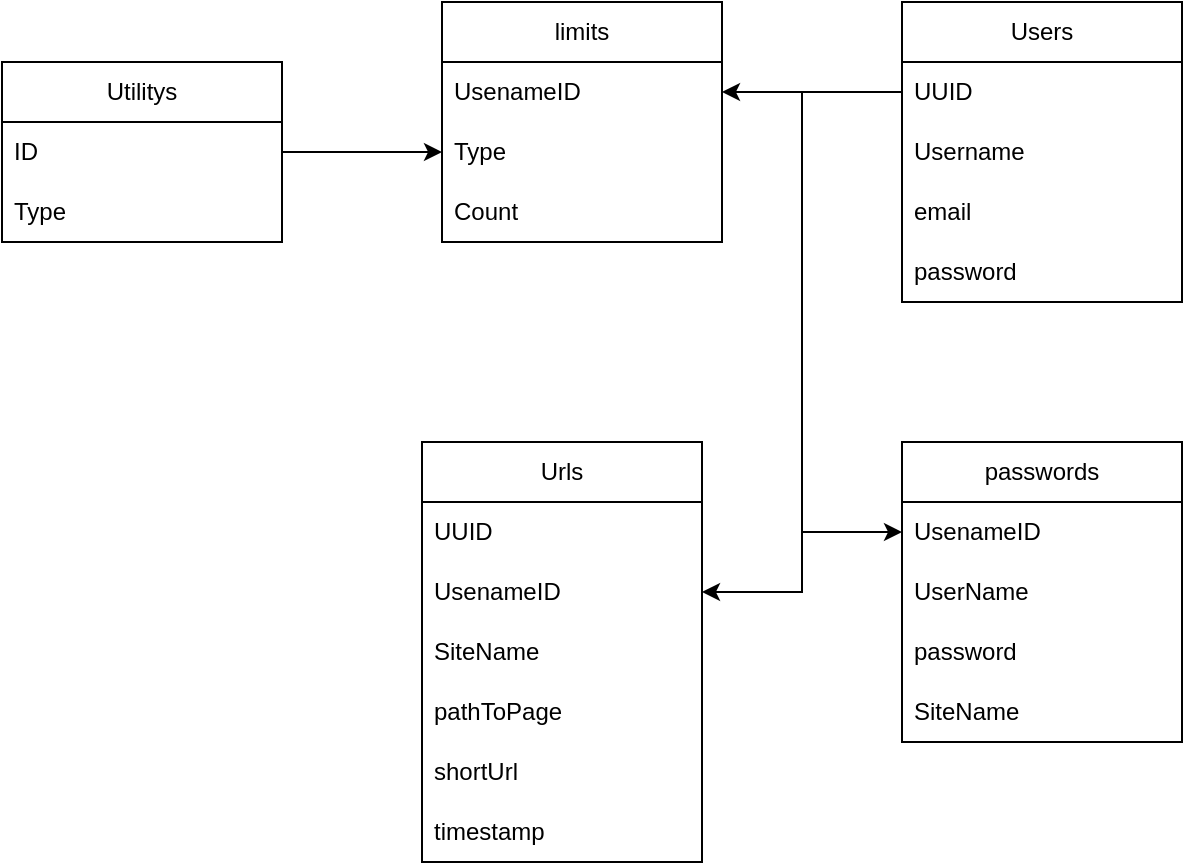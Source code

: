 <mxfile version="23.0.2" type="device">
  <diagram name="Страница — 1" id="IOwHWythTrx35zS156Wz">
    <mxGraphModel dx="1195" dy="697" grid="1" gridSize="10" guides="1" tooltips="1" connect="1" arrows="1" fold="1" page="1" pageScale="1" pageWidth="827" pageHeight="1169" math="0" shadow="0">
      <root>
        <mxCell id="0" />
        <mxCell id="1" parent="0" />
        <mxCell id="yqIvx_dTYtpZ2mVYw5tP-1" value="Users" style="swimlane;fontStyle=0;childLayout=stackLayout;horizontal=1;startSize=30;horizontalStack=0;resizeParent=1;resizeParentMax=0;resizeLast=0;collapsible=1;marginBottom=0;whiteSpace=wrap;html=1;" vertex="1" parent="1">
          <mxGeometry x="540" y="60" width="140" height="150" as="geometry" />
        </mxCell>
        <mxCell id="yqIvx_dTYtpZ2mVYw5tP-2" value="UUID" style="text;strokeColor=none;fillColor=none;align=left;verticalAlign=middle;spacingLeft=4;spacingRight=4;overflow=hidden;points=[[0,0.5],[1,0.5]];portConstraint=eastwest;rotatable=0;whiteSpace=wrap;html=1;" vertex="1" parent="yqIvx_dTYtpZ2mVYw5tP-1">
          <mxGeometry y="30" width="140" height="30" as="geometry" />
        </mxCell>
        <mxCell id="yqIvx_dTYtpZ2mVYw5tP-3" value="Username" style="text;strokeColor=none;fillColor=none;align=left;verticalAlign=middle;spacingLeft=4;spacingRight=4;overflow=hidden;points=[[0,0.5],[1,0.5]];portConstraint=eastwest;rotatable=0;whiteSpace=wrap;html=1;" vertex="1" parent="yqIvx_dTYtpZ2mVYw5tP-1">
          <mxGeometry y="60" width="140" height="30" as="geometry" />
        </mxCell>
        <mxCell id="yqIvx_dTYtpZ2mVYw5tP-4" value="email" style="text;strokeColor=none;fillColor=none;align=left;verticalAlign=middle;spacingLeft=4;spacingRight=4;overflow=hidden;points=[[0,0.5],[1,0.5]];portConstraint=eastwest;rotatable=0;whiteSpace=wrap;html=1;" vertex="1" parent="yqIvx_dTYtpZ2mVYw5tP-1">
          <mxGeometry y="90" width="140" height="30" as="geometry" />
        </mxCell>
        <mxCell id="yqIvx_dTYtpZ2mVYw5tP-5" value="password" style="text;strokeColor=none;fillColor=none;align=left;verticalAlign=middle;spacingLeft=4;spacingRight=4;overflow=hidden;points=[[0,0.5],[1,0.5]];portConstraint=eastwest;rotatable=0;whiteSpace=wrap;html=1;" vertex="1" parent="yqIvx_dTYtpZ2mVYw5tP-1">
          <mxGeometry y="120" width="140" height="30" as="geometry" />
        </mxCell>
        <mxCell id="yqIvx_dTYtpZ2mVYw5tP-7" value="limits" style="swimlane;fontStyle=0;childLayout=stackLayout;horizontal=1;startSize=30;horizontalStack=0;resizeParent=1;resizeParentMax=0;resizeLast=0;collapsible=1;marginBottom=0;whiteSpace=wrap;html=1;" vertex="1" parent="1">
          <mxGeometry x="310" y="60" width="140" height="120" as="geometry" />
        </mxCell>
        <mxCell id="yqIvx_dTYtpZ2mVYw5tP-8" value="UsenameID" style="text;strokeColor=none;fillColor=none;align=left;verticalAlign=middle;spacingLeft=4;spacingRight=4;overflow=hidden;points=[[0,0.5],[1,0.5]];portConstraint=eastwest;rotatable=0;whiteSpace=wrap;html=1;" vertex="1" parent="yqIvx_dTYtpZ2mVYw5tP-7">
          <mxGeometry y="30" width="140" height="30" as="geometry" />
        </mxCell>
        <mxCell id="yqIvx_dTYtpZ2mVYw5tP-12" value="Type" style="text;strokeColor=none;fillColor=none;align=left;verticalAlign=middle;spacingLeft=4;spacingRight=4;overflow=hidden;points=[[0,0.5],[1,0.5]];portConstraint=eastwest;rotatable=0;whiteSpace=wrap;html=1;" vertex="1" parent="yqIvx_dTYtpZ2mVYw5tP-7">
          <mxGeometry y="60" width="140" height="30" as="geometry" />
        </mxCell>
        <mxCell id="yqIvx_dTYtpZ2mVYw5tP-9" value="Count" style="text;strokeColor=none;fillColor=none;align=left;verticalAlign=middle;spacingLeft=4;spacingRight=4;overflow=hidden;points=[[0,0.5],[1,0.5]];portConstraint=eastwest;rotatable=0;whiteSpace=wrap;html=1;" vertex="1" parent="yqIvx_dTYtpZ2mVYw5tP-7">
          <mxGeometry y="90" width="140" height="30" as="geometry" />
        </mxCell>
        <mxCell id="yqIvx_dTYtpZ2mVYw5tP-13" style="edgeStyle=orthogonalEdgeStyle;rounded=0;orthogonalLoop=1;jettySize=auto;html=1;entryX=1;entryY=0.5;entryDx=0;entryDy=0;" edge="1" parent="1" source="yqIvx_dTYtpZ2mVYw5tP-2" target="yqIvx_dTYtpZ2mVYw5tP-8">
          <mxGeometry relative="1" as="geometry" />
        </mxCell>
        <mxCell id="yqIvx_dTYtpZ2mVYw5tP-14" value="Utilitys" style="swimlane;fontStyle=0;childLayout=stackLayout;horizontal=1;startSize=30;horizontalStack=0;resizeParent=1;resizeParentMax=0;resizeLast=0;collapsible=1;marginBottom=0;whiteSpace=wrap;html=1;" vertex="1" parent="1">
          <mxGeometry x="90" y="90" width="140" height="90" as="geometry" />
        </mxCell>
        <mxCell id="yqIvx_dTYtpZ2mVYw5tP-15" value="ID" style="text;strokeColor=none;fillColor=none;align=left;verticalAlign=middle;spacingLeft=4;spacingRight=4;overflow=hidden;points=[[0,0.5],[1,0.5]];portConstraint=eastwest;rotatable=0;whiteSpace=wrap;html=1;" vertex="1" parent="yqIvx_dTYtpZ2mVYw5tP-14">
          <mxGeometry y="30" width="140" height="30" as="geometry" />
        </mxCell>
        <mxCell id="yqIvx_dTYtpZ2mVYw5tP-16" value="Type" style="text;strokeColor=none;fillColor=none;align=left;verticalAlign=middle;spacingLeft=4;spacingRight=4;overflow=hidden;points=[[0,0.5],[1,0.5]];portConstraint=eastwest;rotatable=0;whiteSpace=wrap;html=1;" vertex="1" parent="yqIvx_dTYtpZ2mVYw5tP-14">
          <mxGeometry y="60" width="140" height="30" as="geometry" />
        </mxCell>
        <mxCell id="yqIvx_dTYtpZ2mVYw5tP-18" style="edgeStyle=orthogonalEdgeStyle;rounded=0;orthogonalLoop=1;jettySize=auto;html=1;entryX=0;entryY=0.5;entryDx=0;entryDy=0;" edge="1" parent="1" source="yqIvx_dTYtpZ2mVYw5tP-15" target="yqIvx_dTYtpZ2mVYw5tP-12">
          <mxGeometry relative="1" as="geometry" />
        </mxCell>
        <mxCell id="yqIvx_dTYtpZ2mVYw5tP-19" value="Urls" style="swimlane;fontStyle=0;childLayout=stackLayout;horizontal=1;startSize=30;horizontalStack=0;resizeParent=1;resizeParentMax=0;resizeLast=0;collapsible=1;marginBottom=0;whiteSpace=wrap;html=1;" vertex="1" parent="1">
          <mxGeometry x="300" y="280" width="140" height="210" as="geometry" />
        </mxCell>
        <mxCell id="yqIvx_dTYtpZ2mVYw5tP-24" value="UUID" style="text;strokeColor=none;fillColor=none;align=left;verticalAlign=middle;spacingLeft=4;spacingRight=4;overflow=hidden;points=[[0,0.5],[1,0.5]];portConstraint=eastwest;rotatable=0;whiteSpace=wrap;html=1;" vertex="1" parent="yqIvx_dTYtpZ2mVYw5tP-19">
          <mxGeometry y="30" width="140" height="30" as="geometry" />
        </mxCell>
        <mxCell id="yqIvx_dTYtpZ2mVYw5tP-20" value="UsenameID" style="text;strokeColor=none;fillColor=none;align=left;verticalAlign=middle;spacingLeft=4;spacingRight=4;overflow=hidden;points=[[0,0.5],[1,0.5]];portConstraint=eastwest;rotatable=0;whiteSpace=wrap;html=1;" vertex="1" parent="yqIvx_dTYtpZ2mVYw5tP-19">
          <mxGeometry y="60" width="140" height="30" as="geometry" />
        </mxCell>
        <mxCell id="yqIvx_dTYtpZ2mVYw5tP-21" value="SiteName" style="text;strokeColor=none;fillColor=none;align=left;verticalAlign=middle;spacingLeft=4;spacingRight=4;overflow=hidden;points=[[0,0.5],[1,0.5]];portConstraint=eastwest;rotatable=0;whiteSpace=wrap;html=1;" vertex="1" parent="yqIvx_dTYtpZ2mVYw5tP-19">
          <mxGeometry y="90" width="140" height="30" as="geometry" />
        </mxCell>
        <mxCell id="yqIvx_dTYtpZ2mVYw5tP-25" value="pathToPage" style="text;strokeColor=none;fillColor=none;align=left;verticalAlign=middle;spacingLeft=4;spacingRight=4;overflow=hidden;points=[[0,0.5],[1,0.5]];portConstraint=eastwest;rotatable=0;whiteSpace=wrap;html=1;" vertex="1" parent="yqIvx_dTYtpZ2mVYw5tP-19">
          <mxGeometry y="120" width="140" height="30" as="geometry" />
        </mxCell>
        <mxCell id="yqIvx_dTYtpZ2mVYw5tP-27" value="shortUrl" style="text;strokeColor=none;fillColor=none;align=left;verticalAlign=middle;spacingLeft=4;spacingRight=4;overflow=hidden;points=[[0,0.5],[1,0.5]];portConstraint=eastwest;rotatable=0;whiteSpace=wrap;html=1;" vertex="1" parent="yqIvx_dTYtpZ2mVYw5tP-19">
          <mxGeometry y="150" width="140" height="30" as="geometry" />
        </mxCell>
        <mxCell id="yqIvx_dTYtpZ2mVYw5tP-26" value="timestamp" style="text;strokeColor=none;fillColor=none;align=left;verticalAlign=middle;spacingLeft=4;spacingRight=4;overflow=hidden;points=[[0,0.5],[1,0.5]];portConstraint=eastwest;rotatable=0;whiteSpace=wrap;html=1;" vertex="1" parent="yqIvx_dTYtpZ2mVYw5tP-19">
          <mxGeometry y="180" width="140" height="30" as="geometry" />
        </mxCell>
        <mxCell id="yqIvx_dTYtpZ2mVYw5tP-23" style="edgeStyle=orthogonalEdgeStyle;rounded=0;orthogonalLoop=1;jettySize=auto;html=1;entryX=1;entryY=0.5;entryDx=0;entryDy=0;" edge="1" parent="1" source="yqIvx_dTYtpZ2mVYw5tP-2" target="yqIvx_dTYtpZ2mVYw5tP-20">
          <mxGeometry relative="1" as="geometry" />
        </mxCell>
        <mxCell id="yqIvx_dTYtpZ2mVYw5tP-28" value="passwords" style="swimlane;fontStyle=0;childLayout=stackLayout;horizontal=1;startSize=30;horizontalStack=0;resizeParent=1;resizeParentMax=0;resizeLast=0;collapsible=1;marginBottom=0;whiteSpace=wrap;html=1;" vertex="1" parent="1">
          <mxGeometry x="540" y="280" width="140" height="150" as="geometry" />
        </mxCell>
        <mxCell id="yqIvx_dTYtpZ2mVYw5tP-30" value="UsenameID" style="text;strokeColor=none;fillColor=none;align=left;verticalAlign=middle;spacingLeft=4;spacingRight=4;overflow=hidden;points=[[0,0.5],[1,0.5]];portConstraint=eastwest;rotatable=0;whiteSpace=wrap;html=1;" vertex="1" parent="yqIvx_dTYtpZ2mVYw5tP-28">
          <mxGeometry y="30" width="140" height="30" as="geometry" />
        </mxCell>
        <mxCell id="yqIvx_dTYtpZ2mVYw5tP-33" value="UserName" style="text;strokeColor=none;fillColor=none;align=left;verticalAlign=middle;spacingLeft=4;spacingRight=4;overflow=hidden;points=[[0,0.5],[1,0.5]];portConstraint=eastwest;rotatable=0;whiteSpace=wrap;html=1;" vertex="1" parent="yqIvx_dTYtpZ2mVYw5tP-28">
          <mxGeometry y="60" width="140" height="30" as="geometry" />
        </mxCell>
        <mxCell id="yqIvx_dTYtpZ2mVYw5tP-31" value="password" style="text;strokeColor=none;fillColor=none;align=left;verticalAlign=middle;spacingLeft=4;spacingRight=4;overflow=hidden;points=[[0,0.5],[1,0.5]];portConstraint=eastwest;rotatable=0;whiteSpace=wrap;html=1;" vertex="1" parent="yqIvx_dTYtpZ2mVYw5tP-28">
          <mxGeometry y="90" width="140" height="30" as="geometry" />
        </mxCell>
        <mxCell id="yqIvx_dTYtpZ2mVYw5tP-32" value="SiteName" style="text;strokeColor=none;fillColor=none;align=left;verticalAlign=middle;spacingLeft=4;spacingRight=4;overflow=hidden;points=[[0,0.5],[1,0.5]];portConstraint=eastwest;rotatable=0;whiteSpace=wrap;html=1;" vertex="1" parent="yqIvx_dTYtpZ2mVYw5tP-28">
          <mxGeometry y="120" width="140" height="30" as="geometry" />
        </mxCell>
        <mxCell id="yqIvx_dTYtpZ2mVYw5tP-35" style="edgeStyle=orthogonalEdgeStyle;rounded=0;orthogonalLoop=1;jettySize=auto;html=1;entryX=0;entryY=0.5;entryDx=0;entryDy=0;" edge="1" parent="1" source="yqIvx_dTYtpZ2mVYw5tP-2" target="yqIvx_dTYtpZ2mVYw5tP-30">
          <mxGeometry relative="1" as="geometry">
            <Array as="points">
              <mxPoint x="490" y="105" />
              <mxPoint x="490" y="325" />
            </Array>
          </mxGeometry>
        </mxCell>
      </root>
    </mxGraphModel>
  </diagram>
</mxfile>
